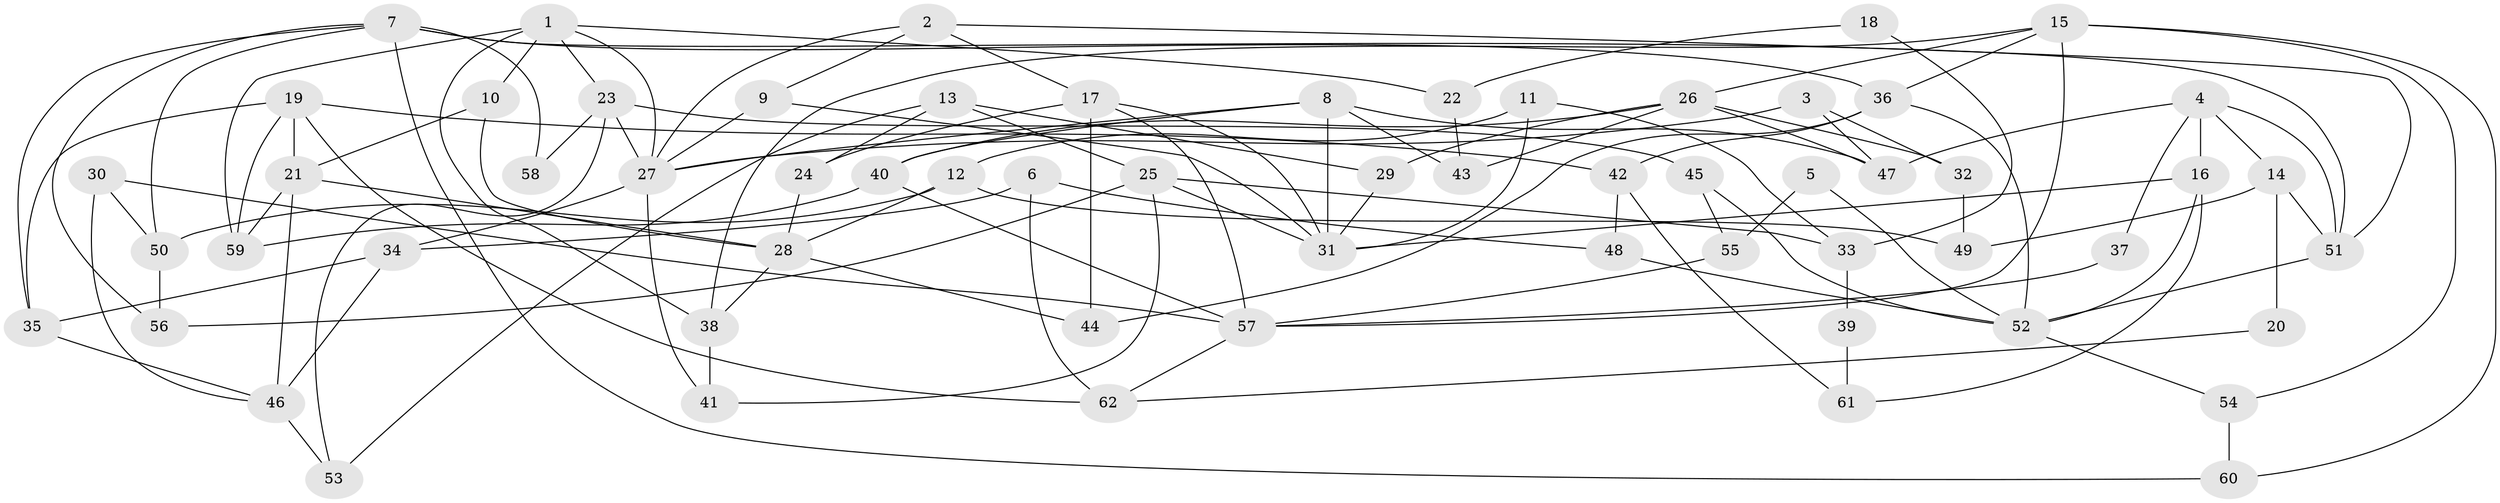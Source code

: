 // coarse degree distribution, {5: 0.25, 3: 0.2916666666666667, 2: 0.08333333333333333, 4: 0.16666666666666666, 9: 0.041666666666666664, 10: 0.08333333333333333, 6: 0.041666666666666664, 8: 0.041666666666666664}
// Generated by graph-tools (version 1.1) at 2025/52/03/04/25 21:52:20]
// undirected, 62 vertices, 124 edges
graph export_dot {
graph [start="1"]
  node [color=gray90,style=filled];
  1;
  2;
  3;
  4;
  5;
  6;
  7;
  8;
  9;
  10;
  11;
  12;
  13;
  14;
  15;
  16;
  17;
  18;
  19;
  20;
  21;
  22;
  23;
  24;
  25;
  26;
  27;
  28;
  29;
  30;
  31;
  32;
  33;
  34;
  35;
  36;
  37;
  38;
  39;
  40;
  41;
  42;
  43;
  44;
  45;
  46;
  47;
  48;
  49;
  50;
  51;
  52;
  53;
  54;
  55;
  56;
  57;
  58;
  59;
  60;
  61;
  62;
  1 -- 10;
  1 -- 59;
  1 -- 22;
  1 -- 23;
  1 -- 27;
  1 -- 38;
  2 -- 9;
  2 -- 17;
  2 -- 27;
  2 -- 51;
  3 -- 47;
  3 -- 27;
  3 -- 32;
  4 -- 51;
  4 -- 16;
  4 -- 14;
  4 -- 37;
  4 -- 47;
  5 -- 55;
  5 -- 52;
  6 -- 34;
  6 -- 62;
  6 -- 48;
  7 -- 60;
  7 -- 56;
  7 -- 35;
  7 -- 36;
  7 -- 50;
  7 -- 51;
  7 -- 58;
  8 -- 40;
  8 -- 27;
  8 -- 31;
  8 -- 43;
  8 -- 47;
  9 -- 31;
  9 -- 27;
  10 -- 21;
  10 -- 28;
  11 -- 12;
  11 -- 31;
  11 -- 33;
  12 -- 49;
  12 -- 50;
  12 -- 28;
  13 -- 53;
  13 -- 24;
  13 -- 25;
  13 -- 29;
  14 -- 51;
  14 -- 20;
  14 -- 49;
  15 -- 36;
  15 -- 38;
  15 -- 26;
  15 -- 54;
  15 -- 57;
  15 -- 60;
  16 -- 31;
  16 -- 52;
  16 -- 61;
  17 -- 31;
  17 -- 44;
  17 -- 24;
  17 -- 57;
  18 -- 22;
  18 -- 33;
  19 -- 35;
  19 -- 59;
  19 -- 21;
  19 -- 42;
  19 -- 62;
  20 -- 62;
  21 -- 28;
  21 -- 46;
  21 -- 59;
  22 -- 43;
  23 -- 27;
  23 -- 45;
  23 -- 53;
  23 -- 58;
  24 -- 28;
  25 -- 31;
  25 -- 33;
  25 -- 41;
  25 -- 56;
  26 -- 47;
  26 -- 29;
  26 -- 32;
  26 -- 40;
  26 -- 43;
  27 -- 34;
  27 -- 41;
  28 -- 38;
  28 -- 44;
  29 -- 31;
  30 -- 46;
  30 -- 57;
  30 -- 50;
  32 -- 49;
  33 -- 39;
  34 -- 46;
  34 -- 35;
  35 -- 46;
  36 -- 42;
  36 -- 44;
  36 -- 52;
  37 -- 57;
  38 -- 41;
  39 -- 61;
  40 -- 57;
  40 -- 59;
  42 -- 48;
  42 -- 61;
  45 -- 52;
  45 -- 55;
  46 -- 53;
  48 -- 52;
  50 -- 56;
  51 -- 52;
  52 -- 54;
  54 -- 60;
  55 -- 57;
  57 -- 62;
}
